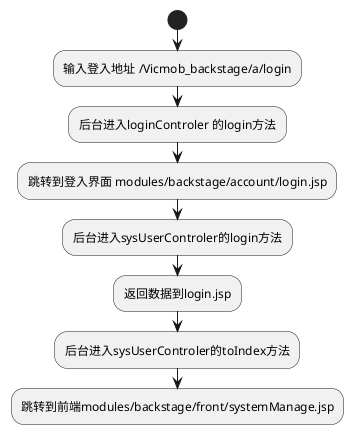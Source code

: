 @startuml
start
:输入登入地址 /Vicmob_backstage/a/login;
:后台进入loginControler 的login方法;
:跳转到登入界面 modules/backstage/account/login.jsp;
:后台进入sysUserControler的login方法;
:返回数据到login.jsp;
:后台进入sysUserControler的toIndex方法;
:跳转到前端modules/backstage/front/systemManage.jsp;
@enduml